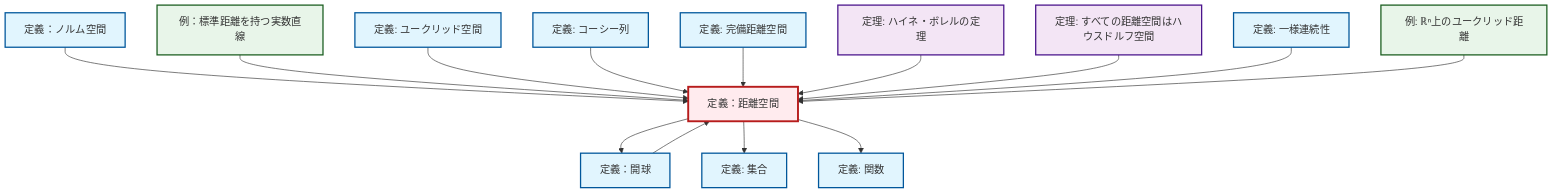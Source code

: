 graph TD
    classDef definition fill:#e1f5fe,stroke:#01579b,stroke-width:2px
    classDef theorem fill:#f3e5f5,stroke:#4a148c,stroke-width:2px
    classDef axiom fill:#fff3e0,stroke:#e65100,stroke-width:2px
    classDef example fill:#e8f5e9,stroke:#1b5e20,stroke-width:2px
    classDef current fill:#ffebee,stroke:#b71c1c,stroke-width:3px
    thm-metric-hausdorff["定理: すべての距離空間はハウスドルフ空間"]:::theorem
    ex-euclidean-metric["例: ℝⁿ上のユークリッド距離"]:::example
    def-metric-space["定義：距離空間"]:::definition
    def-open-ball["定義：開球"]:::definition
    def-function["定義: 関数"]:::definition
    def-complete-metric-space["定義: 完備距離空間"]:::definition
    def-set["定義: 集合"]:::definition
    def-uniform-continuity["定義: 一様連続性"]:::definition
    ex-real-line-metric["例：標準距離を持つ実数直線"]:::example
    thm-heine-borel["定理: ハイネ・ボレルの定理"]:::theorem
    def-cauchy-sequence["定義: コーシー列"]:::definition
    def-euclidean-space["定義: ユークリッド空間"]:::definition
    def-normed-vector-space["定義：ノルム空間"]:::definition
    def-metric-space --> def-open-ball
    def-normed-vector-space --> def-metric-space
    ex-real-line-metric --> def-metric-space
    def-euclidean-space --> def-metric-space
    def-metric-space --> def-set
    def-cauchy-sequence --> def-metric-space
    def-complete-metric-space --> def-metric-space
    def-open-ball --> def-metric-space
    thm-heine-borel --> def-metric-space
    thm-metric-hausdorff --> def-metric-space
    def-uniform-continuity --> def-metric-space
    def-metric-space --> def-function
    ex-euclidean-metric --> def-metric-space
    class def-metric-space current